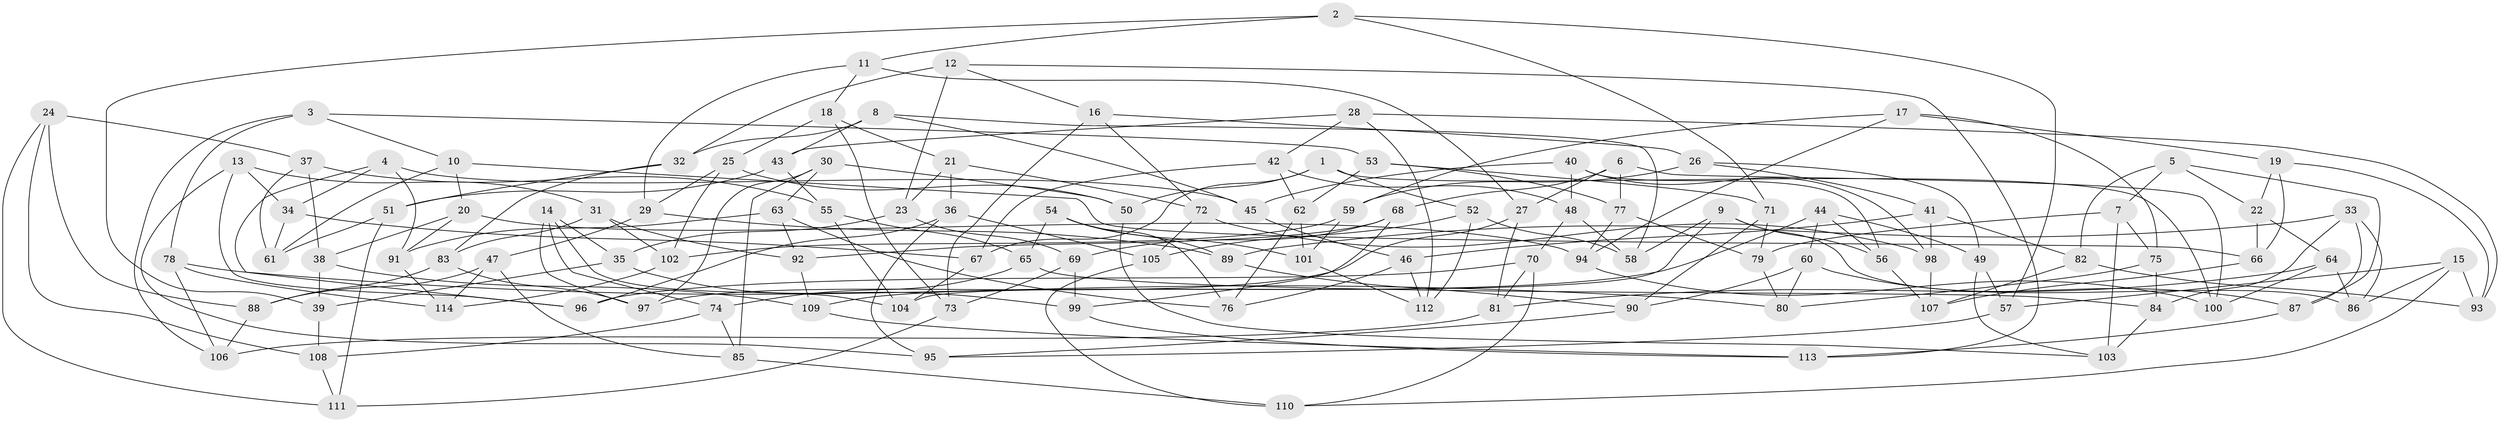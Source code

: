 // Generated by graph-tools (version 1.1) at 2025/50/03/09/25 03:50:52]
// undirected, 114 vertices, 228 edges
graph export_dot {
graph [start="1"]
  node [color=gray90,style=filled];
  1;
  2;
  3;
  4;
  5;
  6;
  7;
  8;
  9;
  10;
  11;
  12;
  13;
  14;
  15;
  16;
  17;
  18;
  19;
  20;
  21;
  22;
  23;
  24;
  25;
  26;
  27;
  28;
  29;
  30;
  31;
  32;
  33;
  34;
  35;
  36;
  37;
  38;
  39;
  40;
  41;
  42;
  43;
  44;
  45;
  46;
  47;
  48;
  49;
  50;
  51;
  52;
  53;
  54;
  55;
  56;
  57;
  58;
  59;
  60;
  61;
  62;
  63;
  64;
  65;
  66;
  67;
  68;
  69;
  70;
  71;
  72;
  73;
  74;
  75;
  76;
  77;
  78;
  79;
  80;
  81;
  82;
  83;
  84;
  85;
  86;
  87;
  88;
  89;
  90;
  91;
  92;
  93;
  94;
  95;
  96;
  97;
  98;
  99;
  100;
  101;
  102;
  103;
  104;
  105;
  106;
  107;
  108;
  109;
  110;
  111;
  112;
  113;
  114;
  1 -- 52;
  1 -- 50;
  1 -- 100;
  1 -- 67;
  2 -- 39;
  2 -- 71;
  2 -- 57;
  2 -- 11;
  3 -- 78;
  3 -- 106;
  3 -- 53;
  3 -- 10;
  4 -- 34;
  4 -- 91;
  4 -- 45;
  4 -- 96;
  5 -- 22;
  5 -- 7;
  5 -- 82;
  5 -- 87;
  6 -- 27;
  6 -- 100;
  6 -- 68;
  6 -- 77;
  7 -- 75;
  7 -- 79;
  7 -- 103;
  8 -- 43;
  8 -- 32;
  8 -- 58;
  8 -- 45;
  9 -- 86;
  9 -- 56;
  9 -- 104;
  9 -- 58;
  10 -- 66;
  10 -- 20;
  10 -- 61;
  11 -- 27;
  11 -- 29;
  11 -- 18;
  12 -- 113;
  12 -- 16;
  12 -- 32;
  12 -- 23;
  13 -- 34;
  13 -- 95;
  13 -- 31;
  13 -- 96;
  14 -- 35;
  14 -- 104;
  14 -- 97;
  14 -- 74;
  15 -- 86;
  15 -- 110;
  15 -- 93;
  15 -- 57;
  16 -- 73;
  16 -- 72;
  16 -- 26;
  17 -- 94;
  17 -- 59;
  17 -- 19;
  17 -- 75;
  18 -- 73;
  18 -- 21;
  18 -- 25;
  19 -- 66;
  19 -- 93;
  19 -- 22;
  20 -- 91;
  20 -- 94;
  20 -- 38;
  21 -- 36;
  21 -- 23;
  21 -- 72;
  22 -- 64;
  22 -- 66;
  23 -- 35;
  23 -- 69;
  24 -- 108;
  24 -- 88;
  24 -- 111;
  24 -- 37;
  25 -- 50;
  25 -- 102;
  25 -- 29;
  26 -- 59;
  26 -- 49;
  26 -- 41;
  27 -- 81;
  27 -- 97;
  28 -- 112;
  28 -- 93;
  28 -- 43;
  28 -- 42;
  29 -- 89;
  29 -- 47;
  30 -- 50;
  30 -- 97;
  30 -- 63;
  30 -- 85;
  31 -- 83;
  31 -- 92;
  31 -- 102;
  32 -- 51;
  32 -- 83;
  33 -- 86;
  33 -- 89;
  33 -- 84;
  33 -- 87;
  34 -- 67;
  34 -- 61;
  35 -- 39;
  35 -- 99;
  36 -- 95;
  36 -- 96;
  36 -- 105;
  37 -- 55;
  37 -- 38;
  37 -- 61;
  38 -- 39;
  38 -- 109;
  39 -- 108;
  40 -- 45;
  40 -- 56;
  40 -- 98;
  40 -- 48;
  41 -- 46;
  41 -- 98;
  41 -- 82;
  42 -- 48;
  42 -- 67;
  42 -- 62;
  43 -- 51;
  43 -- 55;
  44 -- 56;
  44 -- 109;
  44 -- 60;
  44 -- 49;
  45 -- 46;
  46 -- 76;
  46 -- 112;
  47 -- 88;
  47 -- 114;
  47 -- 85;
  48 -- 58;
  48 -- 70;
  49 -- 103;
  49 -- 57;
  50 -- 103;
  51 -- 61;
  51 -- 111;
  52 -- 58;
  52 -- 112;
  52 -- 105;
  53 -- 77;
  53 -- 71;
  53 -- 62;
  54 -- 65;
  54 -- 101;
  54 -- 89;
  54 -- 76;
  55 -- 104;
  55 -- 65;
  56 -- 107;
  57 -- 95;
  59 -- 102;
  59 -- 101;
  60 -- 80;
  60 -- 90;
  60 -- 87;
  62 -- 101;
  62 -- 76;
  63 -- 92;
  63 -- 91;
  63 -- 76;
  64 -- 81;
  64 -- 100;
  64 -- 86;
  65 -- 84;
  65 -- 74;
  66 -- 107;
  67 -- 104;
  68 -- 69;
  68 -- 92;
  68 -- 99;
  69 -- 73;
  69 -- 99;
  70 -- 96;
  70 -- 110;
  70 -- 81;
  71 -- 90;
  71 -- 79;
  72 -- 105;
  72 -- 98;
  73 -- 111;
  74 -- 85;
  74 -- 108;
  75 -- 84;
  75 -- 80;
  77 -- 94;
  77 -- 79;
  78 -- 114;
  78 -- 106;
  78 -- 80;
  79 -- 80;
  81 -- 106;
  82 -- 93;
  82 -- 107;
  83 -- 97;
  83 -- 88;
  84 -- 103;
  85 -- 110;
  87 -- 113;
  88 -- 106;
  89 -- 90;
  90 -- 95;
  91 -- 114;
  92 -- 109;
  94 -- 100;
  98 -- 107;
  99 -- 113;
  101 -- 112;
  102 -- 114;
  105 -- 110;
  108 -- 111;
  109 -- 113;
}
